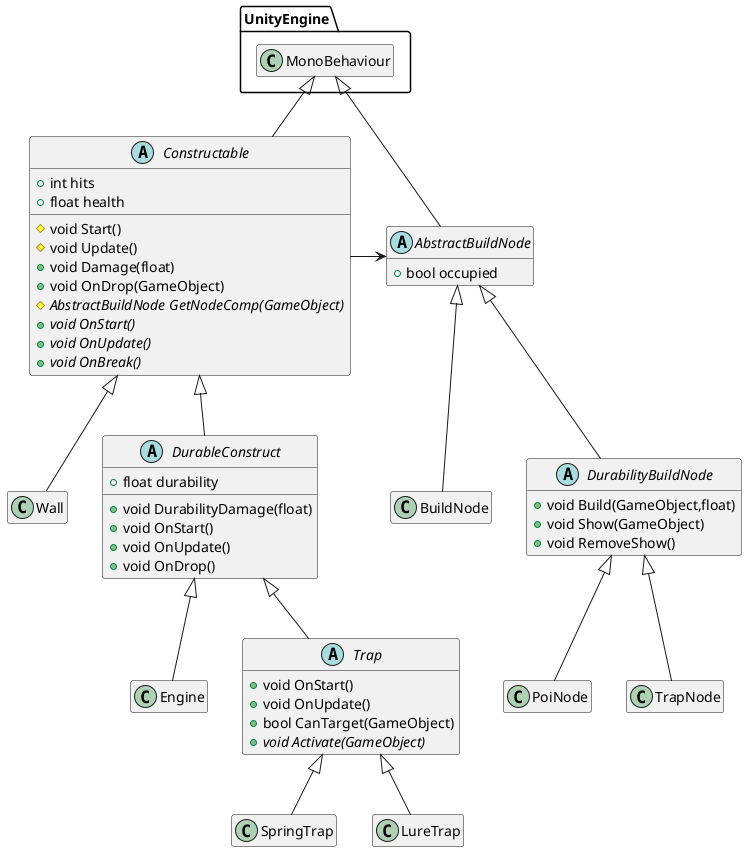 ﻿@startuml
'' Building

hide empty members

UnityEngine.MonoBehaviour <|-- Constructable
UnityEngine.MonoBehaviour <|-- AbstractBuildNode

abstract class Constructable{
	+int hits
	+float health
	#void Start()
	#void Update()
	+void Damage(float)
	+void OnDrop(GameObject)
	{abstract} #AbstractBuildNode GetNodeComp(GameObject)
	{abstract} +void OnStart()
	{abstract} +void OnUpdate()
	{abstract} +void OnBreak()
}
abstract class AbstractBuildNode{
	+bool occupied
}
Constructable -> AbstractBuildNode

Constructable <|-- Wall
Constructable <|-- DurableConstruct
AbstractBuildNode <|-- BuildNode
AbstractBuildNode <|-- DurabilityBuildNode

abstract class DurableConstruct{
	+float durability
	+void DurabilityDamage(float)
	+void OnStart()
	+void OnUpdate()
	+void OnDrop()
}
abstract class DurabilityBuildNode{
	+void Build(GameObject,float)
	+void Show(GameObject)
	+void RemoveShow()
}

DurableConstruct <|-- Engine
DurableConstruct <|-- Trap
DurabilityBuildNode <|-- PoiNode
DurabilityBuildNode <|-- TrapNode

abstract class Trap{
	+void OnStart()
	+void OnUpdate()
	+bool CanTarget(GameObject)
	{abstract} +void Activate(GameObject)
}

Trap <|-- SpringTrap
Trap <|-- LureTrap

@enduml